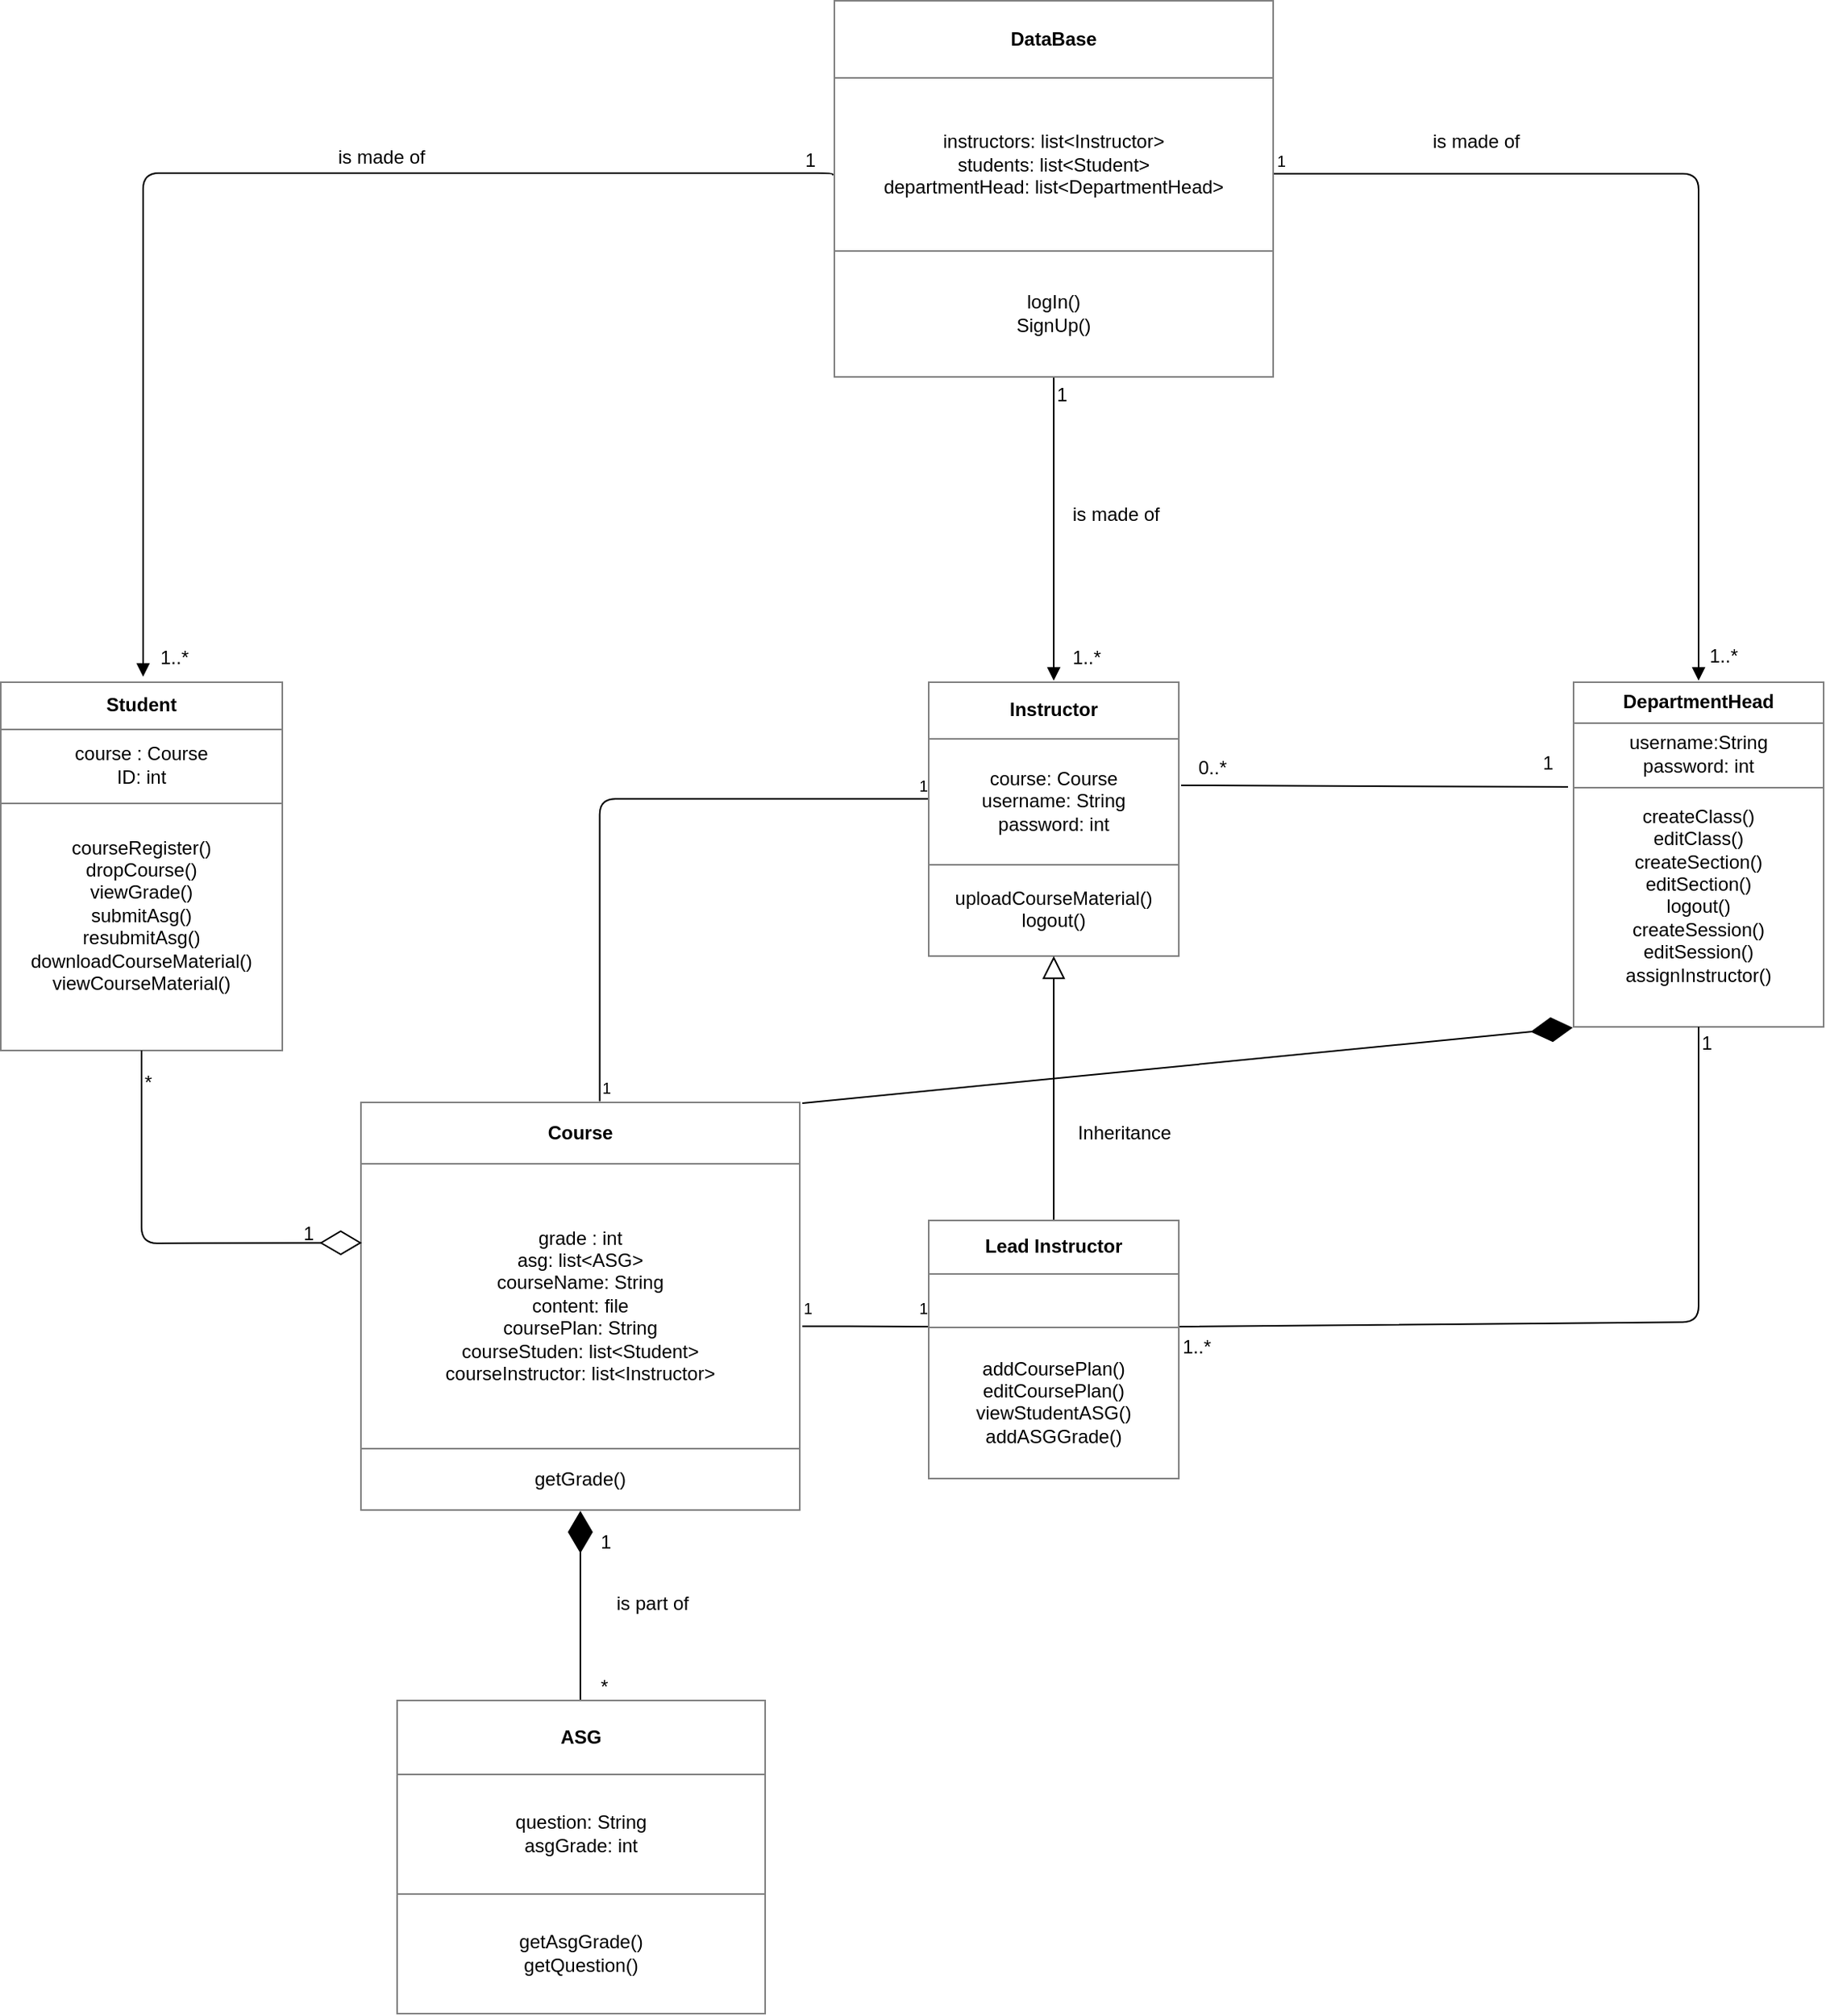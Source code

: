 <mxfile version="10.3.6" type="github"><diagram id="7Zah-XWu5keBLEoDefJB" name="Page-1"><mxGraphModel dx="1392" dy="875" grid="1" gridSize="10" guides="1" tooltips="1" connect="1" arrows="1" fold="1" page="1" pageScale="1" pageWidth="850" pageHeight="1100" math="0" shadow="0"><root><mxCell id="0"/><mxCell id="1" parent="0"/><mxCell id="wVzPMzZ_9kiEzpl3VZl8-2" value="&lt;table style=&quot;width: 100% ; height: 100% ; border-collapse: collapse&quot; width=&quot;100%&quot; cellpadding=&quot;4&quot; border=&quot;1&quot;&gt;&lt;tbody&gt;&lt;tr&gt;&lt;th align=&quot;center&quot;&gt;DepartmentHead&lt;br&gt;&lt;/th&gt;&lt;/tr&gt;&lt;tr&gt;&lt;td align=&quot;center&quot;&gt;username:String&lt;br&gt;password: int &lt;br&gt;&lt;/td&gt;&lt;/tr&gt;&lt;tr&gt;&lt;td align=&quot;center&quot;&gt;createClass()&lt;br&gt;editClass()&lt;br&gt;createSection()&lt;br&gt;editSection()&lt;br&gt;logout()&lt;br&gt;createSession()&lt;br&gt;editSession()&lt;br&gt;assignInstructor()&lt;br&gt;&lt;br&gt;&lt;/td&gt;&lt;/tr&gt;&lt;/tbody&gt;&lt;/table&gt;" style="text;html=1;strokeColor=none;fillColor=none;overflow=fill;" parent="1" vertex="1"><mxGeometry x="1340" y="752.5" width="160" height="220" as="geometry"/></mxCell><mxCell id="wVzPMzZ_9kiEzpl3VZl8-3" value="&lt;table style=&quot;width: 100% ; height: 100% ; border-collapse: collapse&quot; width=&quot;100%&quot; cellpadding=&quot;4&quot; border=&quot;1&quot;&gt;&lt;tbody&gt;&lt;tr&gt;&lt;th align=&quot;center&quot;&gt;Instructor&lt;br&gt;&lt;/th&gt;&lt;/tr&gt;&lt;tr&gt;&lt;td align=&quot;center&quot;&gt;course: Course&lt;br&gt;username: String&lt;br&gt;password: int&lt;br&gt;&lt;/td&gt;&lt;/tr&gt;&lt;tr&gt;&lt;td align=&quot;center&quot;&gt;uploadCourseMaterial()&lt;br&gt;logout()&lt;br&gt;&lt;/td&gt;&lt;/tr&gt;&lt;/tbody&gt;&lt;/table&gt;" style="text;html=1;strokeColor=none;fillColor=none;overflow=fill;" parent="1" vertex="1"><mxGeometry x="930" y="752.5" width="160" height="175" as="geometry"/></mxCell><mxCell id="wVzPMzZ_9kiEzpl3VZl8-4" value="&lt;table style=&quot;width: 100% ; height: 100% ; border-collapse: collapse&quot; width=&quot;100%&quot; cellpadding=&quot;4&quot; border=&quot;1&quot;&gt;&lt;tbody&gt;&lt;tr&gt;&lt;th align=&quot;center&quot;&gt;Lead Instructor&lt;br&gt;&lt;/th&gt;&lt;/tr&gt;&lt;tr&gt;&lt;td align=&quot;center&quot;&gt;&lt;br&gt;&lt;/td&gt;&lt;/tr&gt;&lt;tr&gt;&lt;td align=&quot;center&quot;&gt;addCoursePlan()&lt;br&gt;editCoursePlan()&lt;br&gt;viewStudentASG()&lt;br&gt;addASGGrade()&lt;br&gt;&lt;/td&gt;&lt;/tr&gt;&lt;/tbody&gt;&lt;/table&gt;" style="text;html=1;strokeColor=none;fillColor=none;overflow=fill;" parent="1" vertex="1"><mxGeometry x="930" y="1095" width="160" height="165" as="geometry"/></mxCell><mxCell id="wVzPMzZ_9kiEzpl3VZl8-5" value="&lt;table style=&quot;width: 100% ; height: 100% ; border-collapse: collapse&quot; width=&quot;100%&quot; cellpadding=&quot;4&quot; border=&quot;1&quot;&gt;&lt;tbody&gt;&lt;tr&gt;&lt;th align=&quot;center&quot;&gt;Student&lt;br&gt;&lt;/th&gt;&lt;/tr&gt;&lt;tr&gt;&lt;td align=&quot;center&quot;&gt;course : Course&lt;br&gt;ID: int&lt;br&gt;&lt;/td&gt;&lt;/tr&gt;&lt;tr&gt;&lt;td align=&quot;center&quot;&gt;courseRegister()&lt;br&gt;dropCourse()&lt;br&gt;viewGrade()&lt;br&gt;submitAsg()&lt;br&gt;resubmitAsg()&lt;br&gt;downloadCourseMaterial()&lt;br&gt;viewCourseMaterial()&lt;br&gt;&lt;br&gt;&lt;/td&gt;&lt;/tr&gt;&lt;/tbody&gt;&lt;/table&gt;" style="text;html=1;strokeColor=none;fillColor=none;overflow=fill;" parent="1" vertex="1"><mxGeometry x="340" y="752.5" width="180" height="235" as="geometry"/></mxCell><mxCell id="wVzPMzZ_9kiEzpl3VZl8-6" value="&lt;table style=&quot;width: 100% ; height: 100% ; border-collapse: collapse&quot; width=&quot;100%&quot; cellpadding=&quot;4&quot; border=&quot;1&quot;&gt;&lt;tbody&gt;&lt;tr&gt;&lt;th align=&quot;center&quot;&gt;Course&lt;/th&gt;&lt;/tr&gt;&lt;tr&gt;&lt;td align=&quot;center&quot;&gt;grade : int&lt;br&gt;asg: list&amp;lt;ASG&amp;gt;&lt;br&gt;courseName: String&lt;br&gt;content: file&lt;br&gt;coursePlan: String&lt;br&gt;courseStuden: list&amp;lt;Student&amp;gt;&lt;br&gt;courseInstructor: list&amp;lt;Instructor&amp;gt;&lt;br&gt;&lt;/td&gt;&lt;/tr&gt;&lt;tr&gt;&lt;td align=&quot;center&quot;&gt;getGrade()&lt;/td&gt;&lt;/tr&gt;&lt;/tbody&gt;&lt;/table&gt;" style="text;html=1;strokeColor=none;fillColor=none;overflow=fill;" parent="1" vertex="1"><mxGeometry x="569" y="1020" width="280" height="260" as="geometry"/></mxCell><mxCell id="wVzPMzZ_9kiEzpl3VZl8-7" value="&lt;table style=&quot;width: 100% ; height: 100% ; border-collapse: collapse&quot; width=&quot;100%&quot; cellpadding=&quot;4&quot; border=&quot;1&quot;&gt;&lt;tbody&gt;&lt;tr&gt;&lt;th align=&quot;center&quot;&gt;ASG&lt;/th&gt;&lt;/tr&gt;&lt;tr&gt;&lt;td align=&quot;center&quot;&gt;question: String&lt;br&gt;asgGrade: int&lt;br&gt;&lt;/td&gt;&lt;/tr&gt;&lt;tr&gt;&lt;td align=&quot;center&quot;&gt;getAsgGrade()&lt;br&gt;getQuestion()&lt;br&gt;&lt;/td&gt;&lt;/tr&gt;&lt;/tbody&gt;&lt;/table&gt;" style="text;html=1;strokeColor=none;fillColor=none;overflow=fill;" parent="1" vertex="1"><mxGeometry x="591.5" y="1400" width="235" height="200" as="geometry"/></mxCell><mxCell id="wVzPMzZ_9kiEzpl3VZl8-8" value="&lt;table style=&quot;width: 100% ; height: 100% ; border-collapse: collapse&quot; width=&quot;100%&quot; cellpadding=&quot;4&quot; border=&quot;1&quot;&gt;&lt;tbody&gt;&lt;tr&gt;&lt;th align=&quot;center&quot;&gt;DataBase&lt;/th&gt;&lt;/tr&gt;&lt;tr&gt;&lt;td align=&quot;center&quot;&gt;instructors: list&amp;lt;Instructor&amp;gt;&lt;br&gt;students: list&amp;lt;Student&amp;gt;&lt;br&gt;departmentHead: list&amp;lt;DepartmentHead&amp;gt;&lt;br&gt;&lt;/td&gt;&lt;/tr&gt;&lt;tr&gt;&lt;td align=&quot;center&quot;&gt;logIn()&lt;br&gt;SignUp()&lt;br&gt;&lt;/td&gt;&lt;/tr&gt;&lt;/tbody&gt;&lt;/table&gt;" style="text;html=1;strokeColor=none;fillColor=none;overflow=fill;" parent="1" vertex="1"><mxGeometry x="870" y="320" width="280" height="240" as="geometry"/></mxCell><mxCell id="wVzPMzZ_9kiEzpl3VZl8-9" value="" style="edgeStyle=none;html=1;endArrow=block;endFill=0;endSize=12;verticalAlign=bottom;entryX=0.5;entryY=1;entryDx=0;entryDy=0;exitX=0.5;exitY=0;exitDx=0;exitDy=0;" parent="1" source="wVzPMzZ_9kiEzpl3VZl8-4" target="wVzPMzZ_9kiEzpl3VZl8-3" edge="1"><mxGeometry width="160" relative="1" as="geometry"><mxPoint x="1000" y="970" as="sourcePoint"/><mxPoint x="1000" y="905" as="targetPoint"/></mxGeometry></mxCell><mxCell id="wVzPMzZ_9kiEzpl3VZl8-10" value="Inheritance" style="text;html=1;strokeColor=none;fillColor=none;align=center;verticalAlign=middle;whiteSpace=wrap;rounded=0;" parent="1" vertex="1"><mxGeometry x="1010" y="1030" width="90" height="20" as="geometry"/></mxCell><mxCell id="wVzPMzZ_9kiEzpl3VZl8-11" value="" style="endArrow=diamondThin;endFill=1;endSize=24;html=1;exitX=0.5;exitY=0;exitDx=0;exitDy=0;entryX=0.5;entryY=1;entryDx=0;entryDy=0;" parent="1" source="wVzPMzZ_9kiEzpl3VZl8-7" target="wVzPMzZ_9kiEzpl3VZl8-6" edge="1"><mxGeometry width="160" relative="1" as="geometry"><mxPoint x="560" y="1310" as="sourcePoint"/><mxPoint x="709" y="1330" as="targetPoint"/><Array as="points"/></mxGeometry></mxCell><mxCell id="wVzPMzZ_9kiEzpl3VZl8-12" value="" style="endArrow=none;html=1;edgeStyle=orthogonalEdgeStyle;entryX=0;entryY=0.412;entryDx=0;entryDy=0;entryPerimeter=0;exitX=1.004;exitY=0.549;exitDx=0;exitDy=0;exitPerimeter=0;" parent="1" source="wVzPMzZ_9kiEzpl3VZl8-6" target="wVzPMzZ_9kiEzpl3VZl8-4" edge="1"><mxGeometry relative="1" as="geometry"><mxPoint x="870" y="1163" as="sourcePoint"/><mxPoint x="928" y="1162" as="targetPoint"/><Array as="points"><mxPoint x="870" y="1163"/><mxPoint x="870" y="1163"/></Array></mxGeometry></mxCell><mxCell id="wVzPMzZ_9kiEzpl3VZl8-13" value="1" style="resizable=0;html=1;align=left;verticalAlign=bottom;labelBackgroundColor=#ffffff;fontSize=10;" parent="wVzPMzZ_9kiEzpl3VZl8-12" connectable="0" vertex="1"><mxGeometry x="-1" relative="1" as="geometry"><mxPoint x="-1" y="-3" as="offset"/></mxGeometry></mxCell><mxCell id="wVzPMzZ_9kiEzpl3VZl8-14" value="1" style="resizable=0;html=1;align=right;verticalAlign=bottom;labelBackgroundColor=#ffffff;fontSize=10;" parent="wVzPMzZ_9kiEzpl3VZl8-12" connectable="0" vertex="1"><mxGeometry x="1" relative="1" as="geometry"><mxPoint y="-3" as="offset"/></mxGeometry></mxCell><mxCell id="wVzPMzZ_9kiEzpl3VZl8-15" value="" style="endArrow=none;html=1;edgeStyle=orthogonalEdgeStyle;entryX=0;entryY=0.429;entryDx=0;entryDy=0;entryPerimeter=0;exitX=0.544;exitY=-0.001;exitDx=0;exitDy=0;exitPerimeter=0;" parent="1" source="wVzPMzZ_9kiEzpl3VZl8-6" target="wVzPMzZ_9kiEzpl3VZl8-3" edge="1"><mxGeometry relative="1" as="geometry"><mxPoint x="721" y="990" as="sourcePoint"/><mxPoint x="860" y="830" as="targetPoint"/><Array as="points"><mxPoint x="721" y="1020"/><mxPoint x="721" y="828"/></Array></mxGeometry></mxCell><mxCell id="wVzPMzZ_9kiEzpl3VZl8-16" value="1" style="resizable=0;html=1;align=left;verticalAlign=bottom;labelBackgroundColor=#ffffff;fontSize=10;" parent="wVzPMzZ_9kiEzpl3VZl8-15" connectable="0" vertex="1"><mxGeometry x="-1" relative="1" as="geometry"/></mxCell><mxCell id="wVzPMzZ_9kiEzpl3VZl8-17" value="1" style="resizable=0;html=1;align=right;verticalAlign=bottom;labelBackgroundColor=#ffffff;fontSize=10;" parent="wVzPMzZ_9kiEzpl3VZl8-15" connectable="0" vertex="1"><mxGeometry x="1" relative="1" as="geometry"/></mxCell><mxCell id="wVzPMzZ_9kiEzpl3VZl8-18" value="" style="endArrow=diamondThin;endFill=0;endSize=24;html=1;entryX=0.004;entryY=0.345;entryDx=0;entryDy=0;exitX=0.5;exitY=1;exitDx=0;exitDy=0;entryPerimeter=0;" parent="1" source="wVzPMzZ_9kiEzpl3VZl8-5" target="wVzPMzZ_9kiEzpl3VZl8-6" edge="1"><mxGeometry width="160" relative="1" as="geometry"><mxPoint x="500" y="1620" as="sourcePoint"/><mxPoint x="340" y="1620" as="targetPoint"/><Array as="points"><mxPoint x="430" y="1110"/></Array></mxGeometry></mxCell><mxCell id="wVzPMzZ_9kiEzpl3VZl8-19" value="" style="endArrow=block;endFill=1;html=1;edgeStyle=orthogonalEdgeStyle;align=left;verticalAlign=top;exitX=-0.002;exitY=0.464;exitDx=0;exitDy=0;exitPerimeter=0;" parent="1" source="wVzPMzZ_9kiEzpl3VZl8-8" edge="1"><mxGeometry x="-1" relative="1" as="geometry"><mxPoint x="771" y="430" as="sourcePoint"/><mxPoint x="431" y="750" as="targetPoint"/><Array as="points"><mxPoint x="869" y="430"/><mxPoint x="431" y="430"/><mxPoint x="431" y="720"/></Array></mxGeometry></mxCell><mxCell id="wVzPMzZ_9kiEzpl3VZl8-20" value="" style="endArrow=block;endFill=1;html=1;edgeStyle=orthogonalEdgeStyle;align=left;verticalAlign=top;exitX=1;exitY=0.46;exitDx=0;exitDy=0;entryX=0.5;entryY=0;entryDx=0;entryDy=0;exitPerimeter=0;" parent="1" source="wVzPMzZ_9kiEzpl3VZl8-8" target="wVzPMzZ_9kiEzpl3VZl8-2" edge="1"><mxGeometry x="-1" relative="1" as="geometry"><mxPoint x="1231" y="430" as="sourcePoint"/><mxPoint x="1280" y="538.824" as="targetPoint"/><Array as="points"><mxPoint x="1420" y="430"/></Array></mxGeometry></mxCell><mxCell id="wVzPMzZ_9kiEzpl3VZl8-21" value="1" style="resizable=0;html=1;align=left;verticalAlign=bottom;labelBackgroundColor=#ffffff;fontSize=10;" parent="wVzPMzZ_9kiEzpl3VZl8-20" connectable="0" vertex="1"><mxGeometry x="-1" relative="1" as="geometry"/></mxCell><mxCell id="wVzPMzZ_9kiEzpl3VZl8-22" value="is made of" style="text;html=1;resizable=0;points=[];autosize=1;align=left;verticalAlign=top;spacingTop=-4;" parent="1" vertex="1"><mxGeometry x="552.5" y="410" width="80" height="20" as="geometry"/></mxCell><mxCell id="wVzPMzZ_9kiEzpl3VZl8-23" value="" style="endArrow=block;endFill=1;html=1;edgeStyle=orthogonalEdgeStyle;align=left;verticalAlign=top;exitX=0.5;exitY=1;exitDx=0;exitDy=0;entryX=0.5;entryY=0;entryDx=0;entryDy=0;" parent="1" source="wVzPMzZ_9kiEzpl3VZl8-8" target="wVzPMzZ_9kiEzpl3VZl8-3" edge="1"><mxGeometry x="-1" relative="1" as="geometry"><mxPoint x="1111" y="630" as="sourcePoint"/><mxPoint x="1011" y="730" as="targetPoint"/></mxGeometry></mxCell><mxCell id="wVzPMzZ_9kiEzpl3VZl8-24" value="is made of" style="text;html=1;resizable=0;points=[];autosize=1;align=left;verticalAlign=top;spacingTop=-4;" parent="1" vertex="1"><mxGeometry x="1249" y="400" width="70" height="20" as="geometry"/></mxCell><mxCell id="wVzPMzZ_9kiEzpl3VZl8-25" value="is made of" style="text;html=1;resizable=0;points=[];autosize=1;align=left;verticalAlign=top;spacingTop=-4;" parent="1" vertex="1"><mxGeometry x="1020" y="637" width="70" height="20" as="geometry"/></mxCell><mxCell id="wVzPMzZ_9kiEzpl3VZl8-26" value="" style="endArrow=none;html=1;entryX=-0.019;entryY=0.307;entryDx=0;entryDy=0;entryPerimeter=0;exitX=1.006;exitY=0.38;exitDx=0;exitDy=0;exitPerimeter=0;" parent="1" source="wVzPMzZ_9kiEzpl3VZl8-3" target="wVzPMzZ_9kiEzpl3VZl8-2" edge="1"><mxGeometry width="50" height="50" relative="1" as="geometry"><mxPoint x="1170" y="947.5" as="sourcePoint"/><mxPoint x="1270" y="777.5" as="targetPoint"/></mxGeometry></mxCell><mxCell id="wVzPMzZ_9kiEzpl3VZl8-27" value="1" style="text;html=1;resizable=0;points=[];autosize=1;align=left;verticalAlign=top;spacingTop=-4;" parent="1" vertex="1"><mxGeometry x="1319" y="795" width="20" height="20" as="geometry"/></mxCell><mxCell id="wVzPMzZ_9kiEzpl3VZl8-28" value="0..*" style="text;html=1;resizable=0;points=[];autosize=1;align=left;verticalAlign=top;spacingTop=-4;" parent="1" vertex="1"><mxGeometry x="1100" y="798" width="30" height="20" as="geometry"/></mxCell><mxCell id="wVzPMzZ_9kiEzpl3VZl8-29" value="" style="endArrow=diamondThin;endFill=1;endSize=24;html=1;entryX=0;entryY=1.002;entryDx=0;entryDy=0;entryPerimeter=0;exitX=1.004;exitY=0.004;exitDx=0;exitDy=0;exitPerimeter=0;" parent="1" source="wVzPMzZ_9kiEzpl3VZl8-6" target="wVzPMzZ_9kiEzpl3VZl8-2" edge="1"><mxGeometry width="160" relative="1" as="geometry"><mxPoint x="1089" y="986.5" as="sourcePoint"/><mxPoint x="1249" y="986.5" as="targetPoint"/></mxGeometry></mxCell><mxCell id="wVzPMzZ_9kiEzpl3VZl8-30" value="" style="endArrow=none;html=1;entryX=0.5;entryY=1;entryDx=0;entryDy=0;exitX=1;exitY=0.412;exitDx=0;exitDy=0;exitPerimeter=0;" parent="1" source="wVzPMzZ_9kiEzpl3VZl8-4" target="wVzPMzZ_9kiEzpl3VZl8-2" edge="1"><mxGeometry width="50" height="50" relative="1" as="geometry"><mxPoint x="1090" y="1160" as="sourcePoint"/><mxPoint x="1140" y="1120" as="targetPoint"/><Array as="points"><mxPoint x="1420" y="1160"/></Array></mxGeometry></mxCell><mxCell id="wVzPMzZ_9kiEzpl3VZl8-31" value="1" style="text;html=1;resizable=0;points=[];autosize=1;align=left;verticalAlign=top;spacingTop=-4;" parent="1" vertex="1"><mxGeometry x="1420" y="972.5" width="20" height="20" as="geometry"/></mxCell><mxCell id="wVzPMzZ_9kiEzpl3VZl8-32" value="1..*" style="text;html=1;resizable=0;points=[];autosize=1;align=left;verticalAlign=top;spacingTop=-4;" parent="1" vertex="1"><mxGeometry x="1090" y="1166" width="30" height="20" as="geometry"/></mxCell><mxCell id="wVzPMzZ_9kiEzpl3VZl8-33" value="is part of " style="text;html=1;resizable=0;points=[];autosize=1;align=left;verticalAlign=top;spacingTop=-4;" parent="1" vertex="1"><mxGeometry x="730" y="1329" width="60" height="20" as="geometry"/></mxCell><mxCell id="wVzPMzZ_9kiEzpl3VZl8-34" value="1" style="text;html=1;resizable=0;points=[];autosize=1;align=left;verticalAlign=top;spacingTop=-4;" parent="1" vertex="1"><mxGeometry x="720" y="1290" width="20" height="20" as="geometry"/></mxCell><mxCell id="wVzPMzZ_9kiEzpl3VZl8-35" value="*" style="text;html=1;resizable=0;points=[];autosize=1;align=left;verticalAlign=top;spacingTop=-4;" parent="1" vertex="1"><mxGeometry x="720" y="1382" width="20" height="20" as="geometry"/></mxCell><mxCell id="wVzPMzZ_9kiEzpl3VZl8-36" value="*" style="text;html=1;resizable=0;points=[];autosize=1;align=left;verticalAlign=top;spacingTop=-4;" parent="1" vertex="1"><mxGeometry x="430" y="997.5" width="20" height="20" as="geometry"/></mxCell><mxCell id="wVzPMzZ_9kiEzpl3VZl8-37" value="1" style="text;html=1;resizable=0;points=[];autosize=1;align=left;verticalAlign=top;spacingTop=-4;" parent="1" vertex="1"><mxGeometry x="531" y="1094" width="20" height="20" as="geometry"/></mxCell><mxCell id="wVzPMzZ_9kiEzpl3VZl8-38" value="1" style="text;html=1;resizable=0;points=[];autosize=1;align=left;verticalAlign=top;spacingTop=-4;" parent="1" vertex="1"><mxGeometry x="850" y="412" width="20" height="20" as="geometry"/></mxCell><mxCell id="wVzPMzZ_9kiEzpl3VZl8-39" value="1" style="text;html=1;resizable=0;points=[];autosize=1;align=left;verticalAlign=top;spacingTop=-4;" parent="1" vertex="1"><mxGeometry x="1010" y="561" width="20" height="20" as="geometry"/></mxCell><mxCell id="wVzPMzZ_9kiEzpl3VZl8-40" value="1..*" style="text;html=1;resizable=0;points=[];autosize=1;align=left;verticalAlign=top;spacingTop=-4;" parent="1" vertex="1"><mxGeometry x="440" y="728" width="30" height="20" as="geometry"/></mxCell><mxCell id="wVzPMzZ_9kiEzpl3VZl8-41" value="1..*" style="text;html=1;resizable=0;points=[];autosize=1;align=left;verticalAlign=top;spacingTop=-4;" parent="1" vertex="1"><mxGeometry x="1020" y="728" width="30" height="20" as="geometry"/></mxCell><mxCell id="wVzPMzZ_9kiEzpl3VZl8-42" value="1..*" style="text;html=1;resizable=0;points=[];autosize=1;align=left;verticalAlign=top;spacingTop=-4;" parent="1" vertex="1"><mxGeometry x="1425" y="727" width="30" height="20" as="geometry"/></mxCell></root></mxGraphModel></diagram></mxfile>
